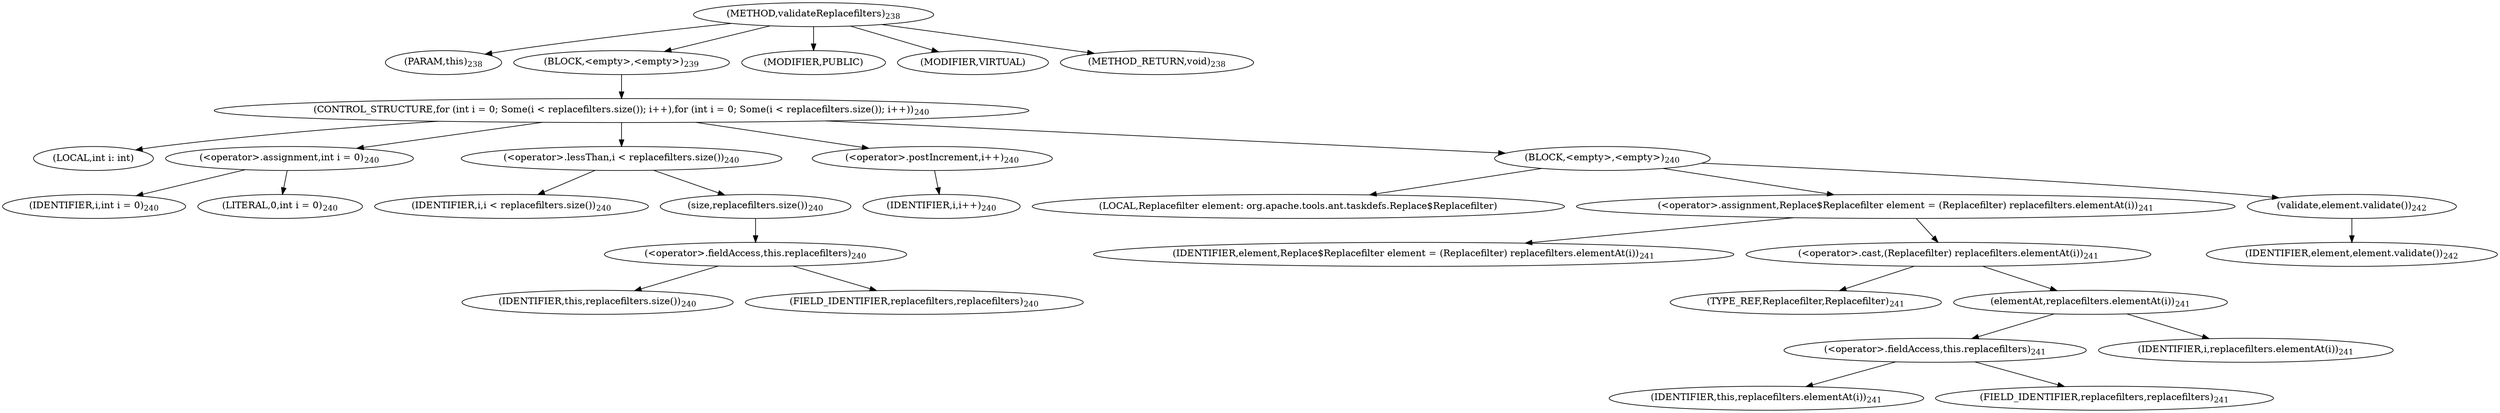 digraph "validateReplacefilters" {  
"648" [label = <(METHOD,validateReplacefilters)<SUB>238</SUB>> ]
"649" [label = <(PARAM,this)<SUB>238</SUB>> ]
"650" [label = <(BLOCK,&lt;empty&gt;,&lt;empty&gt;)<SUB>239</SUB>> ]
"651" [label = <(CONTROL_STRUCTURE,for (int i = 0; Some(i &lt; replacefilters.size()); i++),for (int i = 0; Some(i &lt; replacefilters.size()); i++))<SUB>240</SUB>> ]
"652" [label = <(LOCAL,int i: int)> ]
"653" [label = <(&lt;operator&gt;.assignment,int i = 0)<SUB>240</SUB>> ]
"654" [label = <(IDENTIFIER,i,int i = 0)<SUB>240</SUB>> ]
"655" [label = <(LITERAL,0,int i = 0)<SUB>240</SUB>> ]
"656" [label = <(&lt;operator&gt;.lessThan,i &lt; replacefilters.size())<SUB>240</SUB>> ]
"657" [label = <(IDENTIFIER,i,i &lt; replacefilters.size())<SUB>240</SUB>> ]
"658" [label = <(size,replacefilters.size())<SUB>240</SUB>> ]
"659" [label = <(&lt;operator&gt;.fieldAccess,this.replacefilters)<SUB>240</SUB>> ]
"660" [label = <(IDENTIFIER,this,replacefilters.size())<SUB>240</SUB>> ]
"661" [label = <(FIELD_IDENTIFIER,replacefilters,replacefilters)<SUB>240</SUB>> ]
"662" [label = <(&lt;operator&gt;.postIncrement,i++)<SUB>240</SUB>> ]
"663" [label = <(IDENTIFIER,i,i++)<SUB>240</SUB>> ]
"664" [label = <(BLOCK,&lt;empty&gt;,&lt;empty&gt;)<SUB>240</SUB>> ]
"665" [label = <(LOCAL,Replacefilter element: org.apache.tools.ant.taskdefs.Replace$Replacefilter)> ]
"666" [label = <(&lt;operator&gt;.assignment,Replace$Replacefilter element = (Replacefilter) replacefilters.elementAt(i))<SUB>241</SUB>> ]
"667" [label = <(IDENTIFIER,element,Replace$Replacefilter element = (Replacefilter) replacefilters.elementAt(i))<SUB>241</SUB>> ]
"668" [label = <(&lt;operator&gt;.cast,(Replacefilter) replacefilters.elementAt(i))<SUB>241</SUB>> ]
"669" [label = <(TYPE_REF,Replacefilter,Replacefilter)<SUB>241</SUB>> ]
"670" [label = <(elementAt,replacefilters.elementAt(i))<SUB>241</SUB>> ]
"671" [label = <(&lt;operator&gt;.fieldAccess,this.replacefilters)<SUB>241</SUB>> ]
"672" [label = <(IDENTIFIER,this,replacefilters.elementAt(i))<SUB>241</SUB>> ]
"673" [label = <(FIELD_IDENTIFIER,replacefilters,replacefilters)<SUB>241</SUB>> ]
"674" [label = <(IDENTIFIER,i,replacefilters.elementAt(i))<SUB>241</SUB>> ]
"675" [label = <(validate,element.validate())<SUB>242</SUB>> ]
"676" [label = <(IDENTIFIER,element,element.validate())<SUB>242</SUB>> ]
"677" [label = <(MODIFIER,PUBLIC)> ]
"678" [label = <(MODIFIER,VIRTUAL)> ]
"679" [label = <(METHOD_RETURN,void)<SUB>238</SUB>> ]
  "648" -> "649" 
  "648" -> "650" 
  "648" -> "677" 
  "648" -> "678" 
  "648" -> "679" 
  "650" -> "651" 
  "651" -> "652" 
  "651" -> "653" 
  "651" -> "656" 
  "651" -> "662" 
  "651" -> "664" 
  "653" -> "654" 
  "653" -> "655" 
  "656" -> "657" 
  "656" -> "658" 
  "658" -> "659" 
  "659" -> "660" 
  "659" -> "661" 
  "662" -> "663" 
  "664" -> "665" 
  "664" -> "666" 
  "664" -> "675" 
  "666" -> "667" 
  "666" -> "668" 
  "668" -> "669" 
  "668" -> "670" 
  "670" -> "671" 
  "670" -> "674" 
  "671" -> "672" 
  "671" -> "673" 
  "675" -> "676" 
}

